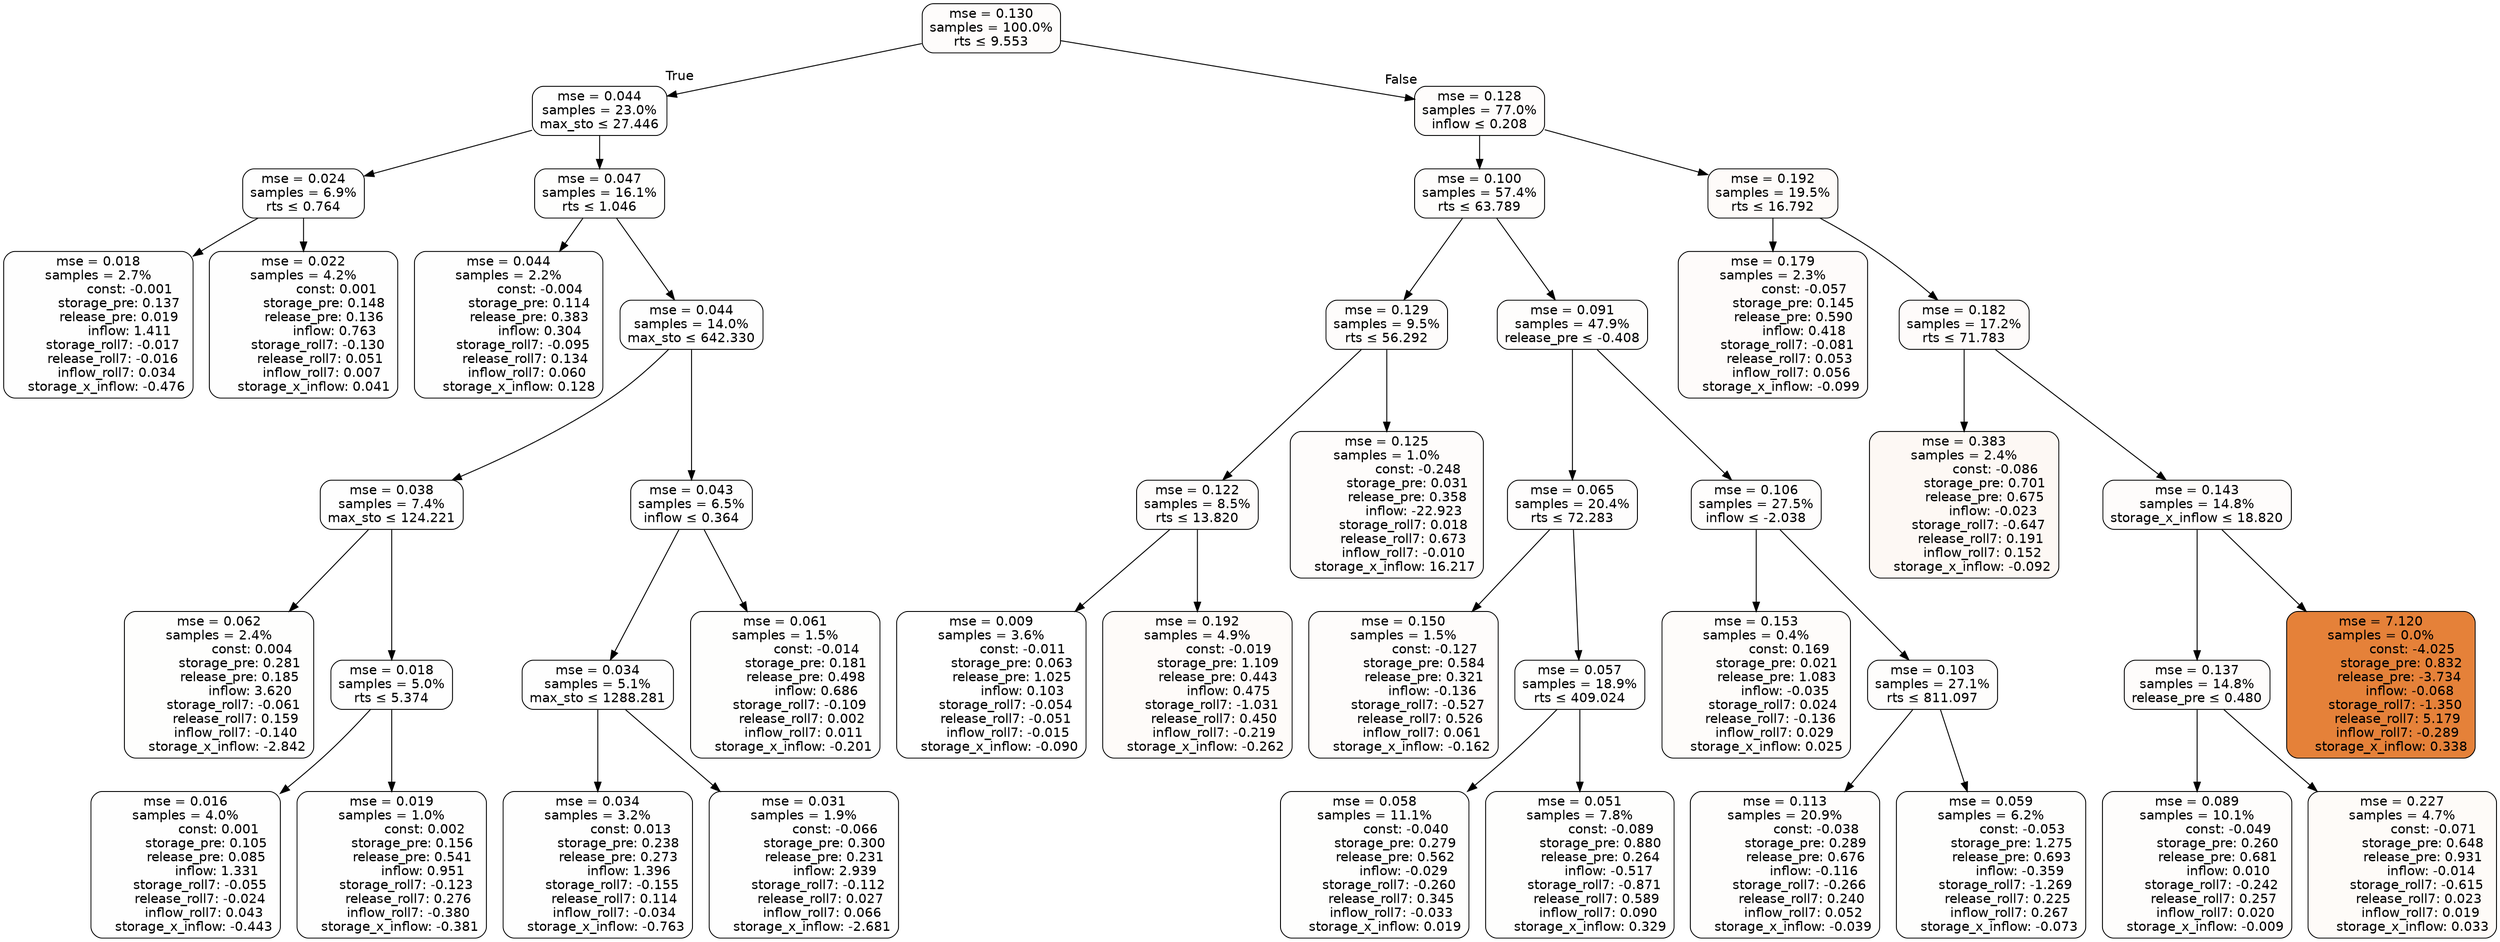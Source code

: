 digraph tree {
bgcolor="transparent"
node [shape=rectangle, style="filled, rounded", color="black", fontname=helvetica] ;
edge [fontname=helvetica] ;
	"0" [label="mse = 0.130
samples = 100.0%
rts &le; 9.553", fillcolor="#fefcfb"]
	"1" [label="mse = 0.044
samples = 23.0%
max_sto &le; 27.446", fillcolor="#fefefe"]
	"2" [label="mse = 0.024
samples = 6.9%
rts &le; 0.764", fillcolor="#fefefe"]
	"3" [label="mse = 0.018
samples = 2.7%
               const: -0.001
          storage_pre: 0.137
          release_pre: 0.019
               inflow: 1.411
       storage_roll7: -0.017
       release_roll7: -0.016
         inflow_roll7: 0.034
    storage_x_inflow: -0.476", fillcolor="#fefefe"]
	"4" [label="mse = 0.022
samples = 4.2%
                const: 0.001
          storage_pre: 0.148
          release_pre: 0.136
               inflow: 0.763
       storage_roll7: -0.130
        release_roll7: 0.051
         inflow_roll7: 0.007
     storage_x_inflow: 0.041", fillcolor="#fefefe"]
	"5" [label="mse = 0.047
samples = 16.1%
rts &le; 1.046", fillcolor="#fefefd"]
	"6" [label="mse = 0.044
samples = 2.2%
               const: -0.004
          storage_pre: 0.114
          release_pre: 0.383
               inflow: 0.304
       storage_roll7: -0.095
        release_roll7: 0.134
         inflow_roll7: 0.060
     storage_x_inflow: 0.128", fillcolor="#fefefe"]
	"7" [label="mse = 0.044
samples = 14.0%
max_sto &le; 642.330", fillcolor="#fefefe"]
	"8" [label="mse = 0.038
samples = 7.4%
max_sto &le; 124.221", fillcolor="#fefefe"]
	"9" [label="mse = 0.062
samples = 2.4%
                const: 0.004
          storage_pre: 0.281
          release_pre: 0.185
               inflow: 3.620
       storage_roll7: -0.061
        release_roll7: 0.159
        inflow_roll7: -0.140
    storage_x_inflow: -2.842", fillcolor="#fefefd"]
	"10" [label="mse = 0.018
samples = 5.0%
rts &le; 5.374", fillcolor="#fefefe"]
	"11" [label="mse = 0.016
samples = 4.0%
                const: 0.001
          storage_pre: 0.105
          release_pre: 0.085
               inflow: 1.331
       storage_roll7: -0.055
       release_roll7: -0.024
         inflow_roll7: 0.043
    storage_x_inflow: -0.443", fillcolor="#fefefe"]
	"12" [label="mse = 0.019
samples = 1.0%
                const: 0.002
          storage_pre: 0.156
          release_pre: 0.541
               inflow: 0.951
       storage_roll7: -0.123
        release_roll7: 0.276
        inflow_roll7: -0.380
    storage_x_inflow: -0.381", fillcolor="#fefefe"]
	"13" [label="mse = 0.043
samples = 6.5%
inflow &le; 0.364", fillcolor="#fefefe"]
	"14" [label="mse = 0.034
samples = 5.1%
max_sto &le; 1288.281", fillcolor="#fefefe"]
	"15" [label="mse = 0.034
samples = 3.2%
                const: 0.013
          storage_pre: 0.238
          release_pre: 0.273
               inflow: 1.396
       storage_roll7: -0.155
        release_roll7: 0.114
        inflow_roll7: -0.034
    storage_x_inflow: -0.763", fillcolor="#fefefe"]
	"16" [label="mse = 0.031
samples = 1.9%
               const: -0.066
          storage_pre: 0.300
          release_pre: 0.231
               inflow: 2.939
       storage_roll7: -0.112
        release_roll7: 0.027
         inflow_roll7: 0.066
    storage_x_inflow: -2.681", fillcolor="#fefefe"]
	"17" [label="mse = 0.061
samples = 1.5%
               const: -0.014
          storage_pre: 0.181
          release_pre: 0.498
               inflow: 0.686
       storage_roll7: -0.109
        release_roll7: 0.002
         inflow_roll7: 0.011
    storage_x_inflow: -0.201", fillcolor="#fefefd"]
	"18" [label="mse = 0.128
samples = 77.0%
inflow &le; 0.208", fillcolor="#fefcfb"]
	"19" [label="mse = 0.100
samples = 57.4%
rts &le; 63.789", fillcolor="#fefdfc"]
	"20" [label="mse = 0.129
samples = 9.5%
rts &le; 56.292", fillcolor="#fefcfb"]
	"21" [label="mse = 0.122
samples = 8.5%
rts &le; 13.820", fillcolor="#fefcfb"]
	"22" [label="mse = 0.009
samples = 3.6%
               const: -0.011
          storage_pre: 0.063
          release_pre: 1.025
               inflow: 0.103
       storage_roll7: -0.054
       release_roll7: -0.051
        inflow_roll7: -0.015
    storage_x_inflow: -0.090", fillcolor="#ffffff"]
	"23" [label="mse = 0.192
samples = 4.9%
               const: -0.019
          storage_pre: 1.109
          release_pre: 0.443
               inflow: 0.475
       storage_roll7: -1.031
        release_roll7: 0.450
        inflow_roll7: -0.219
    storage_x_inflow: -0.262", fillcolor="#fefbf9"]
	"24" [label="mse = 0.125
samples = 1.0%
               const: -0.248
          storage_pre: 0.031
          release_pre: 0.358
             inflow: -22.923
        storage_roll7: 0.018
        release_roll7: 0.673
        inflow_roll7: -0.010
    storage_x_inflow: 16.217", fillcolor="#fefcfb"]
	"25" [label="mse = 0.091
samples = 47.9%
release_pre &le; -0.408", fillcolor="#fefdfc"]
	"26" [label="mse = 0.065
samples = 20.4%
rts &le; 72.283", fillcolor="#fefdfd"]
	"27" [label="mse = 0.150
samples = 1.5%
               const: -0.127
          storage_pre: 0.584
          release_pre: 0.321
              inflow: -0.136
       storage_roll7: -0.527
        release_roll7: 0.526
         inflow_roll7: 0.061
    storage_x_inflow: -0.162", fillcolor="#fefcfb"]
	"28" [label="mse = 0.057
samples = 18.9%
rts &le; 409.024", fillcolor="#fefefd"]
	"29" [label="mse = 0.058
samples = 11.1%
               const: -0.040
          storage_pre: 0.279
          release_pre: 0.562
              inflow: -0.029
       storage_roll7: -0.260
        release_roll7: 0.345
        inflow_roll7: -0.033
     storage_x_inflow: 0.019", fillcolor="#fefefd"]
	"30" [label="mse = 0.051
samples = 7.8%
               const: -0.089
          storage_pre: 0.880
          release_pre: 0.264
              inflow: -0.517
       storage_roll7: -0.871
        release_roll7: 0.589
         inflow_roll7: 0.090
     storage_x_inflow: 0.329", fillcolor="#fefefd"]
	"31" [label="mse = 0.106
samples = 27.5%
inflow &le; -2.038", fillcolor="#fefdfc"]
	"32" [label="mse = 0.153
samples = 0.4%
                const: 0.169
          storage_pre: 0.021
          release_pre: 1.083
              inflow: -0.035
        storage_roll7: 0.024
       release_roll7: -0.136
         inflow_roll7: 0.029
     storage_x_inflow: 0.025", fillcolor="#fefcfa"]
	"33" [label="mse = 0.103
samples = 27.1%
rts &le; 811.097", fillcolor="#fefdfc"]
	"34" [label="mse = 0.113
samples = 20.9%
               const: -0.038
          storage_pre: 0.289
          release_pre: 0.676
              inflow: -0.116
       storage_roll7: -0.266
        release_roll7: 0.240
         inflow_roll7: 0.052
    storage_x_inflow: -0.039", fillcolor="#fefdfc"]
	"35" [label="mse = 0.059
samples = 6.2%
               const: -0.053
          storage_pre: 1.275
          release_pre: 0.693
              inflow: -0.359
       storage_roll7: -1.269
        release_roll7: 0.225
         inflow_roll7: 0.267
    storage_x_inflow: -0.073", fillcolor="#fefefd"]
	"36" [label="mse = 0.192
samples = 19.5%
rts &le; 16.792", fillcolor="#fefbf9"]
	"37" [label="mse = 0.179
samples = 2.3%
               const: -0.057
          storage_pre: 0.145
          release_pre: 0.590
               inflow: 0.418
       storage_roll7: -0.081
        release_roll7: 0.053
         inflow_roll7: 0.056
    storage_x_inflow: -0.099", fillcolor="#fefbfa"]
	"38" [label="mse = 0.182
samples = 17.2%
rts &le; 71.783", fillcolor="#fefbfa"]
	"39" [label="mse = 0.383
samples = 2.4%
               const: -0.086
          storage_pre: 0.701
          release_pre: 0.675
              inflow: -0.023
       storage_roll7: -0.647
        release_roll7: 0.191
         inflow_roll7: 0.152
    storage_x_inflow: -0.092", fillcolor="#fdf8f4"]
	"40" [label="mse = 0.143
samples = 14.8%
storage_x_inflow &le; 18.820", fillcolor="#fefcfb"]
	"41" [label="mse = 0.137
samples = 14.8%
release_pre &le; 0.480", fillcolor="#fefcfb"]
	"42" [label="mse = 0.089
samples = 10.1%
               const: -0.049
          storage_pre: 0.260
          release_pre: 0.681
               inflow: 0.010
       storage_roll7: -0.242
        release_roll7: 0.257
         inflow_roll7: 0.020
    storage_x_inflow: -0.009", fillcolor="#fefdfc"]
	"43" [label="mse = 0.227
samples = 4.7%
               const: -0.071
          storage_pre: 0.648
          release_pre: 0.931
              inflow: -0.014
       storage_roll7: -0.615
        release_roll7: 0.023
         inflow_roll7: 0.019
     storage_x_inflow: 0.033", fillcolor="#fefbf8"]
	"44" [label="mse = 7.120
samples = 0.0%
               const: -4.025
          storage_pre: 0.832
         release_pre: -3.734
              inflow: -0.068
       storage_roll7: -1.350
        release_roll7: 5.179
        inflow_roll7: -0.289
     storage_x_inflow: 0.338", fillcolor="#e58139"]

	"0" -> "1" [labeldistance=2.5, labelangle=45, headlabel="True"]
	"1" -> "2"
	"2" -> "3"
	"2" -> "4"
	"1" -> "5"
	"5" -> "6"
	"5" -> "7"
	"7" -> "8"
	"8" -> "9"
	"8" -> "10"
	"10" -> "11"
	"10" -> "12"
	"7" -> "13"
	"13" -> "14"
	"14" -> "15"
	"14" -> "16"
	"13" -> "17"
	"0" -> "18" [labeldistance=2.5, labelangle=-45, headlabel="False"]
	"18" -> "19"
	"19" -> "20"
	"20" -> "21"
	"21" -> "22"
	"21" -> "23"
	"20" -> "24"
	"19" -> "25"
	"25" -> "26"
	"26" -> "27"
	"26" -> "28"
	"28" -> "29"
	"28" -> "30"
	"25" -> "31"
	"31" -> "32"
	"31" -> "33"
	"33" -> "34"
	"33" -> "35"
	"18" -> "36"
	"36" -> "37"
	"36" -> "38"
	"38" -> "39"
	"38" -> "40"
	"40" -> "41"
	"41" -> "42"
	"41" -> "43"
	"40" -> "44"
}